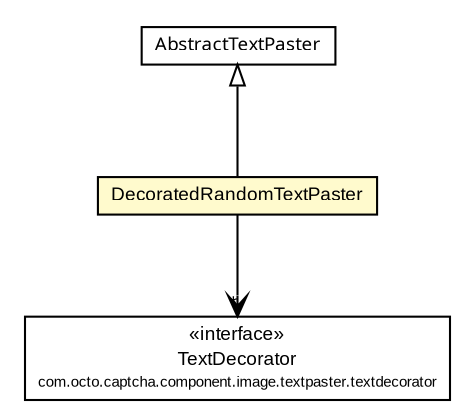 #!/usr/local/bin/dot
#
# Class diagram 
# Generated by UmlGraph version 4.6 (http://www.spinellis.gr/sw/umlgraph)
#

digraph G {
	edge [fontname="arial",fontsize=10,labelfontname="arial",labelfontsize=10];
	node [fontname="arial",fontsize=10,shape=plaintext];
	// com.octo.captcha.component.image.textpaster.DecoratedRandomTextPaster
	c9351 [label=<<table border="0" cellborder="1" cellspacing="0" cellpadding="2" port="p" bgcolor="lemonChiffon" href="./DecoratedRandomTextPaster.html">
		<tr><td><table border="0" cellspacing="0" cellpadding="1">
			<tr><td> DecoratedRandomTextPaster </td></tr>
		</table></td></tr>
		</table>>, fontname="arial", fontcolor="black", fontsize=9.0];
	// com.octo.captcha.component.image.textpaster.AbstractTextPaster
	c9354 [label=<<table border="0" cellborder="1" cellspacing="0" cellpadding="2" port="p" href="./AbstractTextPaster.html">
		<tr><td><table border="0" cellspacing="0" cellpadding="1">
			<tr><td><font face="ariali"> AbstractTextPaster </font></td></tr>
		</table></td></tr>
		</table>>, fontname="arial", fontcolor="black", fontsize=9.0];
	// com.octo.captcha.component.image.textpaster.textdecorator.TextDecorator
	c9355 [label=<<table border="0" cellborder="1" cellspacing="0" cellpadding="2" port="p" href="./textdecorator/TextDecorator.html">
		<tr><td><table border="0" cellspacing="0" cellpadding="1">
			<tr><td> &laquo;interface&raquo; </td></tr>
			<tr><td> TextDecorator </td></tr>
			<tr><td><font point-size="7.0"> com.octo.captcha.component.image.textpaster.textdecorator </font></td></tr>
		</table></td></tr>
		</table>>, fontname="arial", fontcolor="black", fontsize=9.0];
	//com.octo.captcha.component.image.textpaster.DecoratedRandomTextPaster extends com.octo.captcha.component.image.textpaster.AbstractTextPaster
	c9354:p -> c9351:p [dir=back,arrowtail=empty];
	// com.octo.captcha.component.image.textpaster.DecoratedRandomTextPaster NAVASSOC com.octo.captcha.component.image.textpaster.textdecorator.TextDecorator
	c9351:p -> c9355:p [taillabel="", label="", headlabel="*", fontname="arial", fontcolor="black", fontsize=10.0, color="black", arrowhead=open];
}

